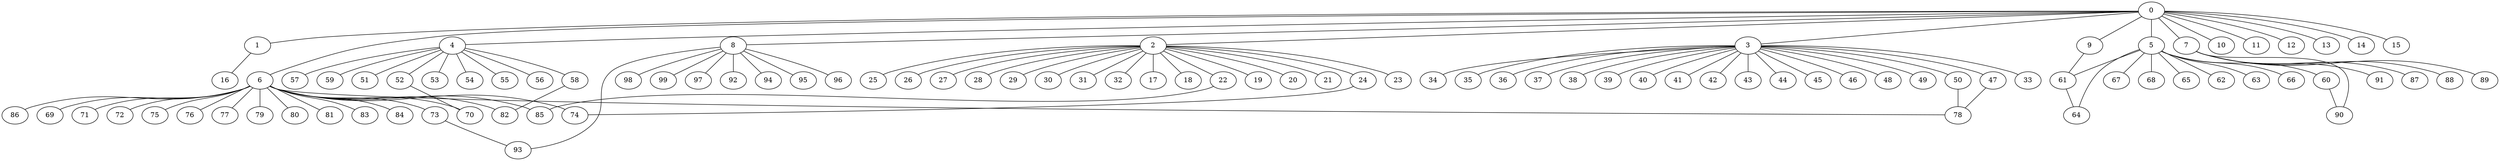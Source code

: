 
graph graphname {
    0 -- 1
0 -- 2
0 -- 3
0 -- 4
0 -- 5
0 -- 6
0 -- 7
0 -- 8
0 -- 9
0 -- 10
0 -- 11
0 -- 12
0 -- 13
0 -- 14
0 -- 15
1 -- 16
2 -- 32
2 -- 17
2 -- 18
2 -- 19
2 -- 20
2 -- 21
2 -- 22
2 -- 23
2 -- 24
2 -- 25
2 -- 26
2 -- 27
2 -- 28
2 -- 29
2 -- 30
2 -- 31
3 -- 33
3 -- 34
3 -- 35
3 -- 36
3 -- 37
3 -- 38
3 -- 39
3 -- 40
3 -- 41
3 -- 42
3 -- 43
3 -- 44
3 -- 45
3 -- 46
3 -- 47
3 -- 48
3 -- 49
3 -- 50
4 -- 51
4 -- 52
4 -- 53
4 -- 54
4 -- 55
4 -- 56
4 -- 57
4 -- 58
4 -- 59
5 -- 64
5 -- 66
5 -- 67
5 -- 68
5 -- 65
5 -- 60
5 -- 61
5 -- 62
5 -- 63
6 -- 69
6 -- 70
6 -- 71
6 -- 72
6 -- 73
6 -- 74
6 -- 75
6 -- 76
6 -- 77
6 -- 78
6 -- 79
6 -- 80
6 -- 81
6 -- 82
6 -- 83
6 -- 84
6 -- 85
6 -- 86
7 -- 87
7 -- 88
7 -- 89
7 -- 90
7 -- 91
8 -- 96
8 -- 98
8 -- 99
8 -- 97
8 -- 92
8 -- 93
8 -- 94
8 -- 95
9 -- 61
22 -- 85
24 -- 74
47 -- 78
50 -- 78
52 -- 70
58 -- 82
60 -- 90
61 -- 64
73 -- 93

}
